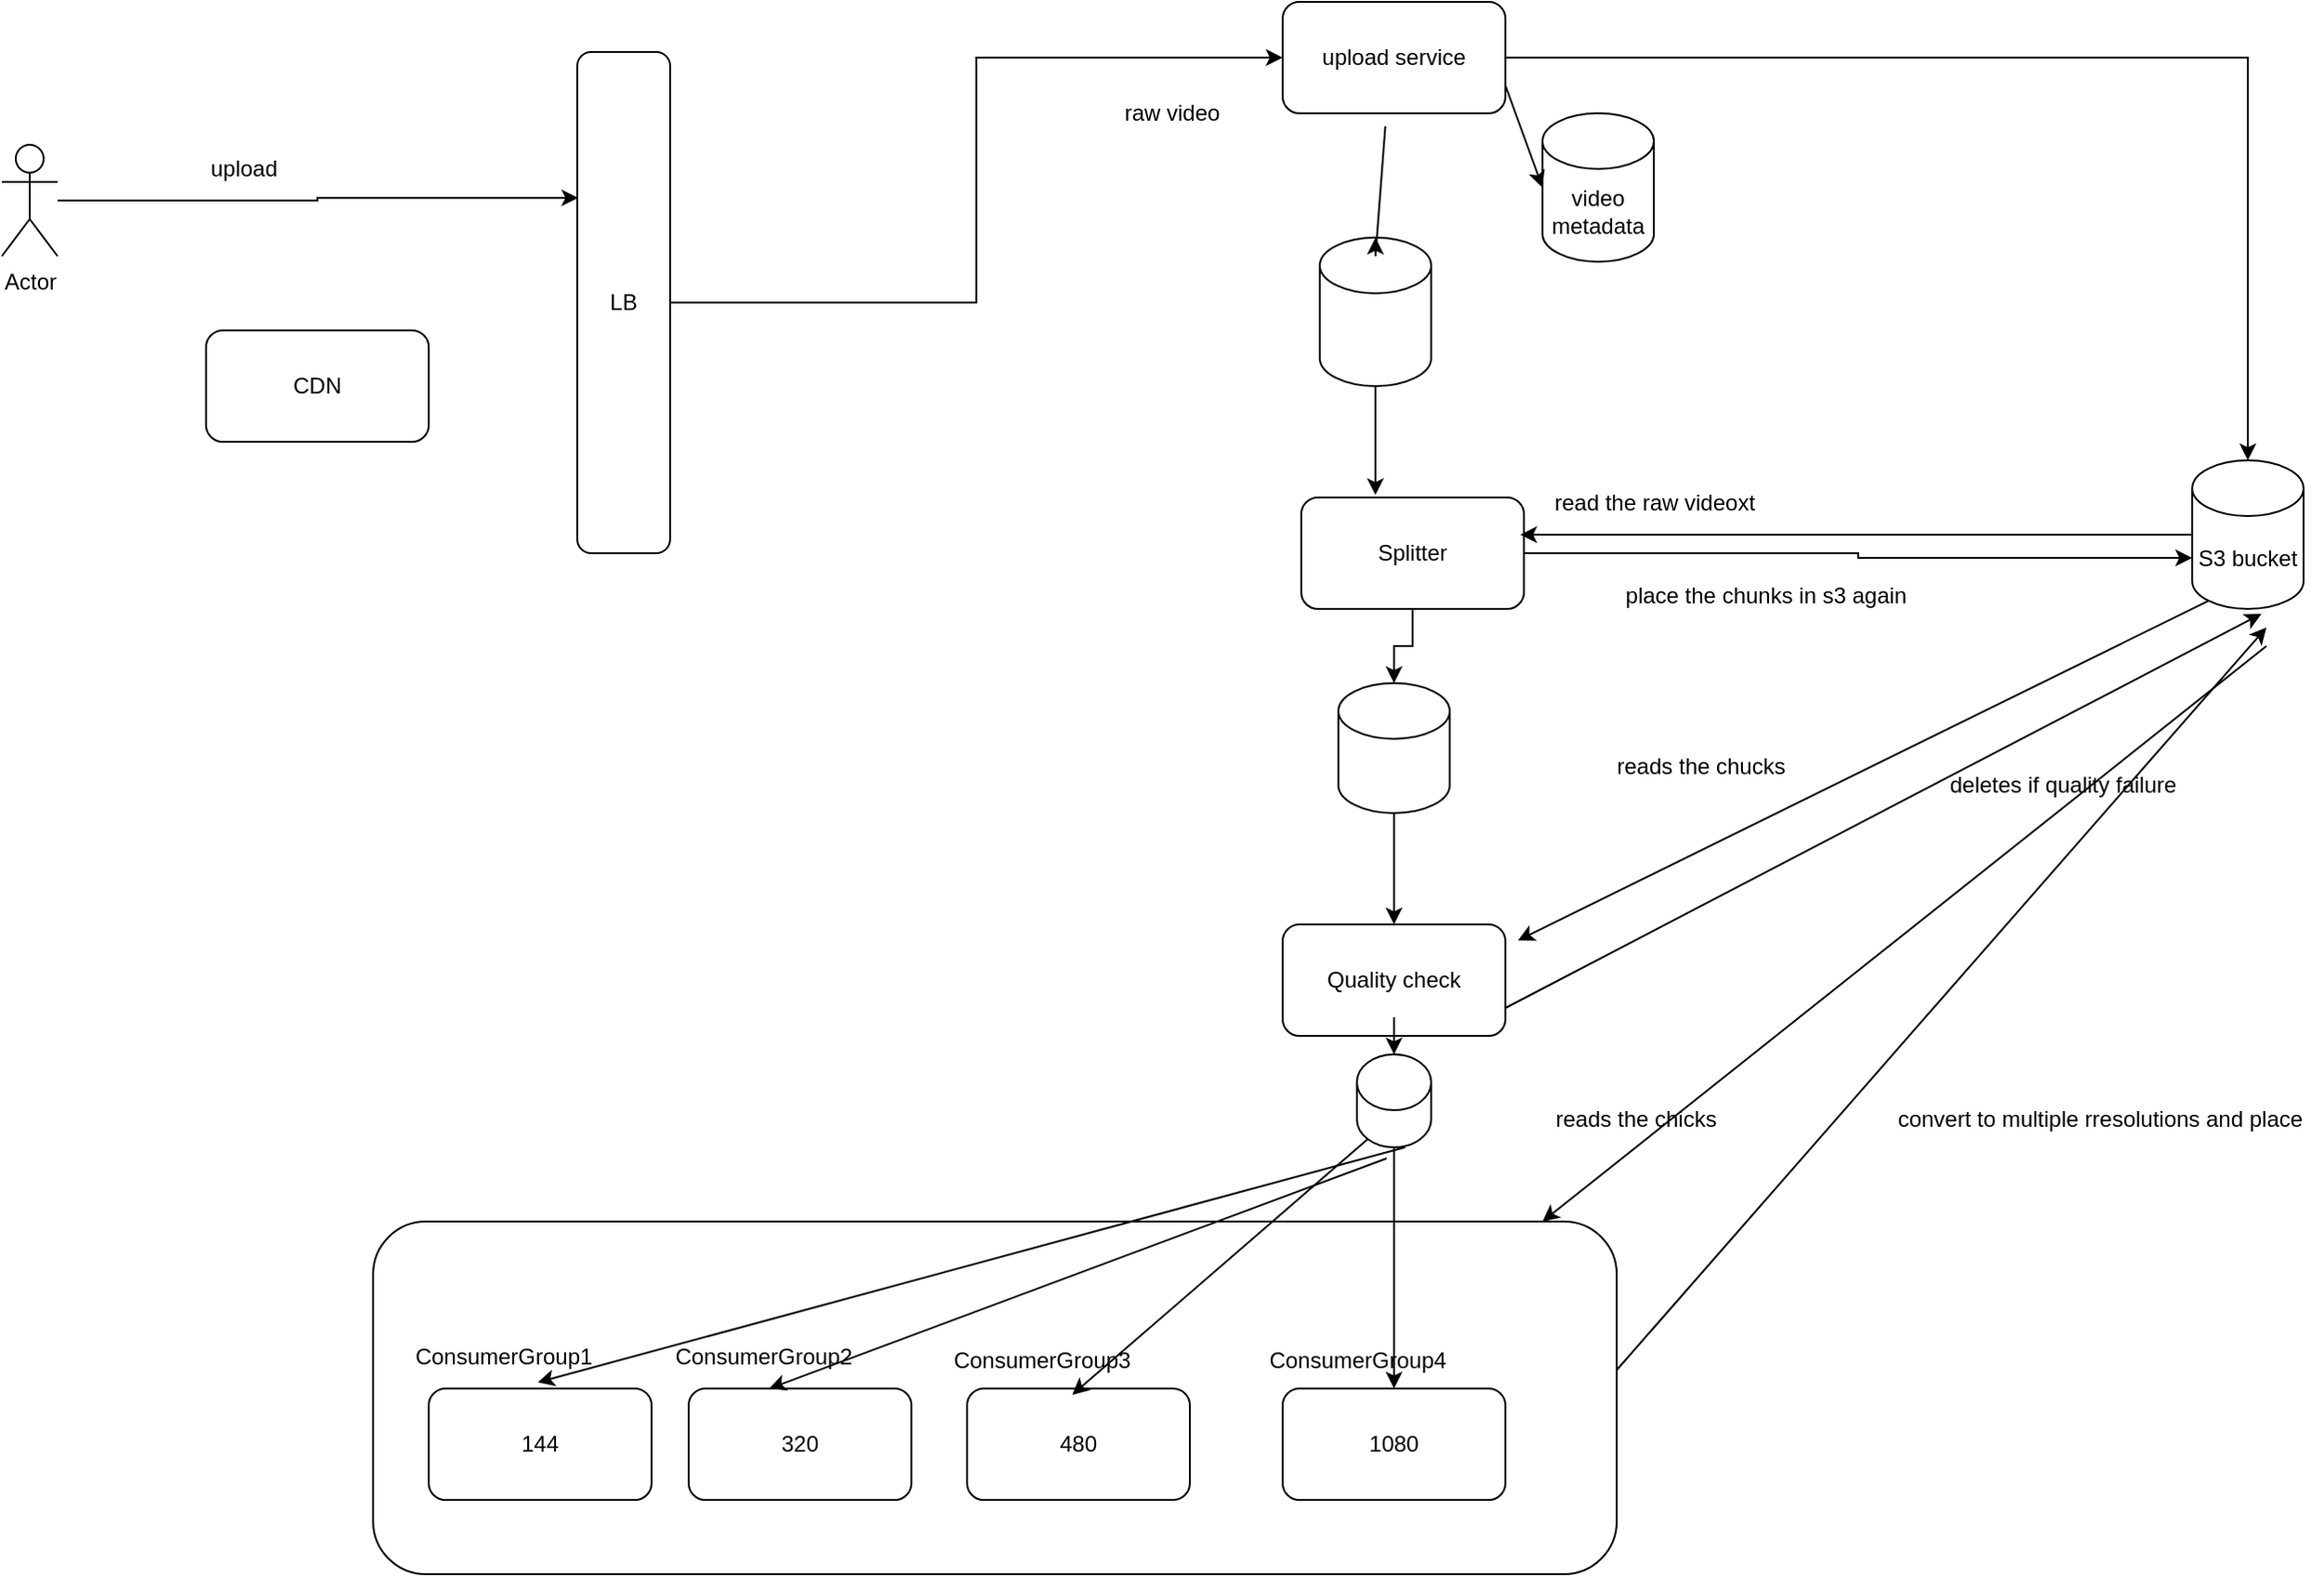 <mxfile version="26.0.2">
  <diagram name="Page-1" id="wr1D-0MTlJyjIQ2NOFZ8">
    <mxGraphModel dx="794" dy="412" grid="1" gridSize="10" guides="1" tooltips="1" connect="1" arrows="1" fold="1" page="1" pageScale="1" pageWidth="2300" pageHeight="2300" math="0" shadow="0">
      <root>
        <mxCell id="0" />
        <mxCell id="1" parent="0" />
        <mxCell id="ig0RAC2btzfinSxMwZul-51" value="" style="rounded=1;whiteSpace=wrap;html=1;" vertex="1" parent="1">
          <mxGeometry x="230" y="660" width="670" height="190" as="geometry" />
        </mxCell>
        <mxCell id="ig0RAC2btzfinSxMwZul-1" value="Actor" style="shape=umlActor;verticalLabelPosition=bottom;verticalAlign=top;html=1;outlineConnect=0;" vertex="1" parent="1">
          <mxGeometry x="30" y="80" width="30" height="60" as="geometry" />
        </mxCell>
        <mxCell id="ig0RAC2btzfinSxMwZul-8" style="edgeStyle=orthogonalEdgeStyle;rounded=0;orthogonalLoop=1;jettySize=auto;html=1;entryX=0;entryY=0.5;entryDx=0;entryDy=0;" edge="1" parent="1" source="ig0RAC2btzfinSxMwZul-2" target="ig0RAC2btzfinSxMwZul-7">
          <mxGeometry relative="1" as="geometry" />
        </mxCell>
        <mxCell id="ig0RAC2btzfinSxMwZul-2" value="LB" style="rounded=1;whiteSpace=wrap;html=1;" vertex="1" parent="1">
          <mxGeometry x="340" y="30" width="50" height="270" as="geometry" />
        </mxCell>
        <mxCell id="ig0RAC2btzfinSxMwZul-4" value="CDN" style="rounded=1;whiteSpace=wrap;html=1;" vertex="1" parent="1">
          <mxGeometry x="140" y="180" width="120" height="60" as="geometry" />
        </mxCell>
        <mxCell id="ig0RAC2btzfinSxMwZul-5" style="edgeStyle=orthogonalEdgeStyle;rounded=0;orthogonalLoop=1;jettySize=auto;html=1;entryX=0.011;entryY=0.291;entryDx=0;entryDy=0;entryPerimeter=0;" edge="1" parent="1" source="ig0RAC2btzfinSxMwZul-1" target="ig0RAC2btzfinSxMwZul-2">
          <mxGeometry relative="1" as="geometry" />
        </mxCell>
        <mxCell id="ig0RAC2btzfinSxMwZul-6" value="upload" style="text;html=1;align=center;verticalAlign=middle;resizable=0;points=[];autosize=1;strokeColor=none;fillColor=none;" vertex="1" parent="1">
          <mxGeometry x="130" y="78" width="60" height="30" as="geometry" />
        </mxCell>
        <mxCell id="ig0RAC2btzfinSxMwZul-9" style="edgeStyle=orthogonalEdgeStyle;rounded=0;orthogonalLoop=1;jettySize=auto;html=1;" edge="1" parent="1" source="ig0RAC2btzfinSxMwZul-7" target="ig0RAC2btzfinSxMwZul-10">
          <mxGeometry relative="1" as="geometry">
            <mxPoint x="780" y="80" as="targetPoint" />
          </mxGeometry>
        </mxCell>
        <mxCell id="ig0RAC2btzfinSxMwZul-7" value="upload service" style="rounded=1;whiteSpace=wrap;html=1;" vertex="1" parent="1">
          <mxGeometry x="720" y="3" width="120" height="60" as="geometry" />
        </mxCell>
        <mxCell id="ig0RAC2btzfinSxMwZul-10" value="S3 bucket" style="shape=cylinder3;whiteSpace=wrap;html=1;boundedLbl=1;backgroundOutline=1;size=15;" vertex="1" parent="1">
          <mxGeometry x="1210" y="250" width="60" height="80" as="geometry" />
        </mxCell>
        <mxCell id="ig0RAC2btzfinSxMwZul-11" value="raw video" style="text;html=1;align=center;verticalAlign=middle;resizable=0;points=[];autosize=1;strokeColor=none;fillColor=none;" vertex="1" parent="1">
          <mxGeometry x="625" y="48" width="70" height="30" as="geometry" />
        </mxCell>
        <mxCell id="ig0RAC2btzfinSxMwZul-12" value="video metadata" style="shape=cylinder3;whiteSpace=wrap;html=1;boundedLbl=1;backgroundOutline=1;size=15;" vertex="1" parent="1">
          <mxGeometry x="860" y="63" width="60" height="80" as="geometry" />
        </mxCell>
        <mxCell id="ig0RAC2btzfinSxMwZul-13" value="" style="endArrow=classic;html=1;rounded=0;exitX=1;exitY=0.75;exitDx=0;exitDy=0;entryX=0;entryY=0.5;entryDx=0;entryDy=0;entryPerimeter=0;" edge="1" parent="1" source="ig0RAC2btzfinSxMwZul-7" target="ig0RAC2btzfinSxMwZul-12">
          <mxGeometry width="50" height="50" relative="1" as="geometry">
            <mxPoint x="570" y="240" as="sourcePoint" />
            <mxPoint x="810" y="108" as="targetPoint" />
          </mxGeometry>
        </mxCell>
        <mxCell id="ig0RAC2btzfinSxMwZul-22" style="edgeStyle=orthogonalEdgeStyle;rounded=0;orthogonalLoop=1;jettySize=auto;html=1;" edge="1" parent="1" source="ig0RAC2btzfinSxMwZul-14" target="ig0RAC2btzfinSxMwZul-23">
          <mxGeometry relative="1" as="geometry">
            <mxPoint x="780" y="410" as="targetPoint" />
          </mxGeometry>
        </mxCell>
        <mxCell id="ig0RAC2btzfinSxMwZul-14" value="Splitter" style="rounded=1;whiteSpace=wrap;html=1;" vertex="1" parent="1">
          <mxGeometry x="730" y="270" width="120" height="60" as="geometry" />
        </mxCell>
        <mxCell id="ig0RAC2btzfinSxMwZul-15" value="" style="shape=cylinder3;whiteSpace=wrap;html=1;boundedLbl=1;backgroundOutline=1;size=15;" vertex="1" parent="1">
          <mxGeometry x="740" y="130" width="60" height="80" as="geometry" />
        </mxCell>
        <mxCell id="ig0RAC2btzfinSxMwZul-16" value="" style="endArrow=classic;html=1;rounded=0;exitX=0.461;exitY=1.117;exitDx=0;exitDy=0;exitPerimeter=0;" edge="1" parent="1" source="ig0RAC2btzfinSxMwZul-7" target="ig0RAC2btzfinSxMwZul-15">
          <mxGeometry width="50" height="50" relative="1" as="geometry">
            <mxPoint x="570" y="240" as="sourcePoint" />
            <mxPoint x="620" y="190" as="targetPoint" />
            <Array as="points">
              <mxPoint x="770" y="140" />
            </Array>
          </mxGeometry>
        </mxCell>
        <mxCell id="ig0RAC2btzfinSxMwZul-17" style="edgeStyle=orthogonalEdgeStyle;rounded=0;orthogonalLoop=1;jettySize=auto;html=1;entryX=0.333;entryY=-0.022;entryDx=0;entryDy=0;entryPerimeter=0;" edge="1" parent="1" source="ig0RAC2btzfinSxMwZul-15" target="ig0RAC2btzfinSxMwZul-14">
          <mxGeometry relative="1" as="geometry" />
        </mxCell>
        <mxCell id="ig0RAC2btzfinSxMwZul-18" style="edgeStyle=orthogonalEdgeStyle;rounded=0;orthogonalLoop=1;jettySize=auto;html=1;entryX=0;entryY=0;entryDx=0;entryDy=52.5;entryPerimeter=0;" edge="1" parent="1" source="ig0RAC2btzfinSxMwZul-14" target="ig0RAC2btzfinSxMwZul-10">
          <mxGeometry relative="1" as="geometry" />
        </mxCell>
        <mxCell id="ig0RAC2btzfinSxMwZul-19" value="read the raw videoxt" style="text;html=1;align=center;verticalAlign=middle;resizable=0;points=[];autosize=1;strokeColor=none;fillColor=none;" vertex="1" parent="1">
          <mxGeometry x="855" y="258" width="130" height="30" as="geometry" />
        </mxCell>
        <mxCell id="ig0RAC2btzfinSxMwZul-20" style="edgeStyle=orthogonalEdgeStyle;rounded=0;orthogonalLoop=1;jettySize=auto;html=1;entryX=-0.054;entryY=1.067;entryDx=0;entryDy=0;entryPerimeter=0;" edge="1" parent="1" source="ig0RAC2btzfinSxMwZul-10" target="ig0RAC2btzfinSxMwZul-19">
          <mxGeometry relative="1" as="geometry" />
        </mxCell>
        <mxCell id="ig0RAC2btzfinSxMwZul-21" value="place the chunks in s3 again" style="text;html=1;align=center;verticalAlign=middle;resizable=0;points=[];autosize=1;strokeColor=none;fillColor=none;" vertex="1" parent="1">
          <mxGeometry x="895" y="308" width="170" height="30" as="geometry" />
        </mxCell>
        <mxCell id="ig0RAC2btzfinSxMwZul-25" style="edgeStyle=orthogonalEdgeStyle;rounded=0;orthogonalLoop=1;jettySize=auto;html=1;entryX=0.5;entryY=0;entryDx=0;entryDy=0;" edge="1" parent="1" source="ig0RAC2btzfinSxMwZul-23" target="ig0RAC2btzfinSxMwZul-24">
          <mxGeometry relative="1" as="geometry" />
        </mxCell>
        <mxCell id="ig0RAC2btzfinSxMwZul-23" value="" style="shape=cylinder3;whiteSpace=wrap;html=1;boundedLbl=1;backgroundOutline=1;size=15;" vertex="1" parent="1">
          <mxGeometry x="750" y="370" width="60" height="70" as="geometry" />
        </mxCell>
        <mxCell id="ig0RAC2btzfinSxMwZul-30" style="edgeStyle=orthogonalEdgeStyle;rounded=0;orthogonalLoop=1;jettySize=auto;html=1;" edge="1" parent="1" source="ig0RAC2btzfinSxMwZul-38" target="ig0RAC2btzfinSxMwZul-31">
          <mxGeometry relative="1" as="geometry">
            <mxPoint x="780" y="640" as="targetPoint" />
          </mxGeometry>
        </mxCell>
        <mxCell id="ig0RAC2btzfinSxMwZul-24" value="Quality check" style="rounded=1;whiteSpace=wrap;html=1;" vertex="1" parent="1">
          <mxGeometry x="720" y="500" width="120" height="60" as="geometry" />
        </mxCell>
        <mxCell id="ig0RAC2btzfinSxMwZul-27" value="" style="endArrow=classic;html=1;rounded=0;exitX=0.145;exitY=1;exitDx=0;exitDy=-4.35;exitPerimeter=0;entryX=1.056;entryY=0.144;entryDx=0;entryDy=0;entryPerimeter=0;" edge="1" parent="1" source="ig0RAC2btzfinSxMwZul-10" target="ig0RAC2btzfinSxMwZul-24">
          <mxGeometry width="50" height="50" relative="1" as="geometry">
            <mxPoint x="960" y="410" as="sourcePoint" />
            <mxPoint x="1010" y="360" as="targetPoint" />
          </mxGeometry>
        </mxCell>
        <mxCell id="ig0RAC2btzfinSxMwZul-28" value="deletes if quality failure" style="text;html=1;align=center;verticalAlign=middle;resizable=0;points=[];autosize=1;strokeColor=none;fillColor=none;" vertex="1" parent="1">
          <mxGeometry x="1065" y="410" width="150" height="30" as="geometry" />
        </mxCell>
        <mxCell id="ig0RAC2btzfinSxMwZul-29" value="reads the chucks" style="text;html=1;align=center;verticalAlign=middle;resizable=0;points=[];autosize=1;strokeColor=none;fillColor=none;" vertex="1" parent="1">
          <mxGeometry x="890" y="400" width="110" height="30" as="geometry" />
        </mxCell>
        <mxCell id="ig0RAC2btzfinSxMwZul-31" value="1080" style="rounded=1;whiteSpace=wrap;html=1;" vertex="1" parent="1">
          <mxGeometry x="720" y="750" width="120" height="60" as="geometry" />
        </mxCell>
        <mxCell id="ig0RAC2btzfinSxMwZul-33" value="" style="endArrow=classic;html=1;rounded=0;exitX=1;exitY=0.75;exitDx=0;exitDy=0;entryX=0.622;entryY=1.033;entryDx=0;entryDy=0;entryPerimeter=0;" edge="1" parent="1" source="ig0RAC2btzfinSxMwZul-24" target="ig0RAC2btzfinSxMwZul-10">
          <mxGeometry width="50" height="50" relative="1" as="geometry">
            <mxPoint x="960" y="540" as="sourcePoint" />
            <mxPoint x="1010" y="490" as="targetPoint" />
          </mxGeometry>
        </mxCell>
        <mxCell id="ig0RAC2btzfinSxMwZul-34" value="" style="endArrow=classic;html=1;rounded=0;" edge="1" parent="1">
          <mxGeometry width="50" height="50" relative="1" as="geometry">
            <mxPoint x="900" y="740" as="sourcePoint" />
            <mxPoint x="1250" y="340" as="targetPoint" />
          </mxGeometry>
        </mxCell>
        <mxCell id="ig0RAC2btzfinSxMwZul-35" value="reads the chicks" style="text;html=1;align=center;verticalAlign=middle;resizable=0;points=[];autosize=1;strokeColor=none;fillColor=none;" vertex="1" parent="1">
          <mxGeometry x="855" y="590" width="110" height="30" as="geometry" />
        </mxCell>
        <mxCell id="ig0RAC2btzfinSxMwZul-36" value="" style="endArrow=classic;html=1;rounded=0;" edge="1" parent="1">
          <mxGeometry width="50" height="50" relative="1" as="geometry">
            <mxPoint x="1250" y="350" as="sourcePoint" />
            <mxPoint x="860" y="660" as="targetPoint" />
          </mxGeometry>
        </mxCell>
        <mxCell id="ig0RAC2btzfinSxMwZul-37" value="convert to multiple rresolutions and place" style="text;html=1;align=center;verticalAlign=middle;resizable=0;points=[];autosize=1;strokeColor=none;fillColor=none;" vertex="1" parent="1">
          <mxGeometry x="1040" y="590" width="240" height="30" as="geometry" />
        </mxCell>
        <mxCell id="ig0RAC2btzfinSxMwZul-39" value="" style="edgeStyle=orthogonalEdgeStyle;rounded=0;orthogonalLoop=1;jettySize=auto;html=1;" edge="1" parent="1" source="ig0RAC2btzfinSxMwZul-24" target="ig0RAC2btzfinSxMwZul-38">
          <mxGeometry relative="1" as="geometry">
            <mxPoint x="780" y="620" as="targetPoint" />
            <mxPoint x="780" y="560" as="sourcePoint" />
          </mxGeometry>
        </mxCell>
        <mxCell id="ig0RAC2btzfinSxMwZul-38" value="" style="shape=cylinder3;whiteSpace=wrap;html=1;boundedLbl=1;backgroundOutline=1;size=15;" vertex="1" parent="1">
          <mxGeometry x="760" y="570" width="40" height="50" as="geometry" />
        </mxCell>
        <mxCell id="ig0RAC2btzfinSxMwZul-40" value="480" style="rounded=1;whiteSpace=wrap;html=1;" vertex="1" parent="1">
          <mxGeometry x="550" y="750" width="120" height="60" as="geometry" />
        </mxCell>
        <mxCell id="ig0RAC2btzfinSxMwZul-41" value="320" style="rounded=1;whiteSpace=wrap;html=1;" vertex="1" parent="1">
          <mxGeometry x="400" y="750" width="120" height="60" as="geometry" />
        </mxCell>
        <mxCell id="ig0RAC2btzfinSxMwZul-42" value="144" style="rounded=1;whiteSpace=wrap;html=1;" vertex="1" parent="1">
          <mxGeometry x="260" y="750" width="120" height="60" as="geometry" />
        </mxCell>
        <mxCell id="ig0RAC2btzfinSxMwZul-43" value="ConsumerGroup1" style="text;html=1;align=center;verticalAlign=middle;resizable=0;points=[];autosize=1;strokeColor=none;fillColor=none;" vertex="1" parent="1">
          <mxGeometry x="240" y="718" width="120" height="30" as="geometry" />
        </mxCell>
        <mxCell id="ig0RAC2btzfinSxMwZul-44" value="ConsumerGroup2" style="text;html=1;align=center;verticalAlign=middle;resizable=0;points=[];autosize=1;strokeColor=none;fillColor=none;" vertex="1" parent="1">
          <mxGeometry x="380" y="718" width="120" height="30" as="geometry" />
        </mxCell>
        <mxCell id="ig0RAC2btzfinSxMwZul-45" value="ConsumerGroup3" style="text;html=1;align=center;verticalAlign=middle;resizable=0;points=[];autosize=1;strokeColor=none;fillColor=none;" vertex="1" parent="1">
          <mxGeometry x="530" y="720" width="120" height="30" as="geometry" />
        </mxCell>
        <mxCell id="ig0RAC2btzfinSxMwZul-46" value="ConsumerGroup4" style="text;html=1;align=center;verticalAlign=middle;resizable=0;points=[];autosize=1;strokeColor=none;fillColor=none;" vertex="1" parent="1">
          <mxGeometry x="700" y="720" width="120" height="30" as="geometry" />
        </mxCell>
        <mxCell id="ig0RAC2btzfinSxMwZul-47" value="" style="endArrow=classic;html=1;rounded=0;exitX=0.145;exitY=1;exitDx=0;exitDy=-4.35;exitPerimeter=0;entryX=0.639;entryY=1.111;entryDx=0;entryDy=0;entryPerimeter=0;" edge="1" parent="1" source="ig0RAC2btzfinSxMwZul-38" target="ig0RAC2btzfinSxMwZul-45">
          <mxGeometry width="50" height="50" relative="1" as="geometry">
            <mxPoint x="590" y="620" as="sourcePoint" />
            <mxPoint x="640" y="570" as="targetPoint" />
          </mxGeometry>
        </mxCell>
        <mxCell id="ig0RAC2btzfinSxMwZul-49" value="" style="endArrow=classic;html=1;rounded=0;exitX=0.145;exitY=1;exitDx=0;exitDy=-4.35;exitPerimeter=0;entryX=0.528;entryY=1.067;entryDx=0;entryDy=0;entryPerimeter=0;" edge="1" parent="1" target="ig0RAC2btzfinSxMwZul-44">
          <mxGeometry width="50" height="50" relative="1" as="geometry">
            <mxPoint x="776" y="626" as="sourcePoint" />
            <mxPoint x="617" y="763" as="targetPoint" />
          </mxGeometry>
        </mxCell>
        <mxCell id="ig0RAC2btzfinSxMwZul-50" value="" style="endArrow=classic;html=1;rounded=0;entryX=0.656;entryY=0.956;entryDx=0;entryDy=0;entryPerimeter=0;" edge="1" parent="1" target="ig0RAC2btzfinSxMwZul-43">
          <mxGeometry width="50" height="50" relative="1" as="geometry">
            <mxPoint x="786" y="620" as="sourcePoint" />
            <mxPoint x="627" y="773" as="targetPoint" />
          </mxGeometry>
        </mxCell>
      </root>
    </mxGraphModel>
  </diagram>
</mxfile>
